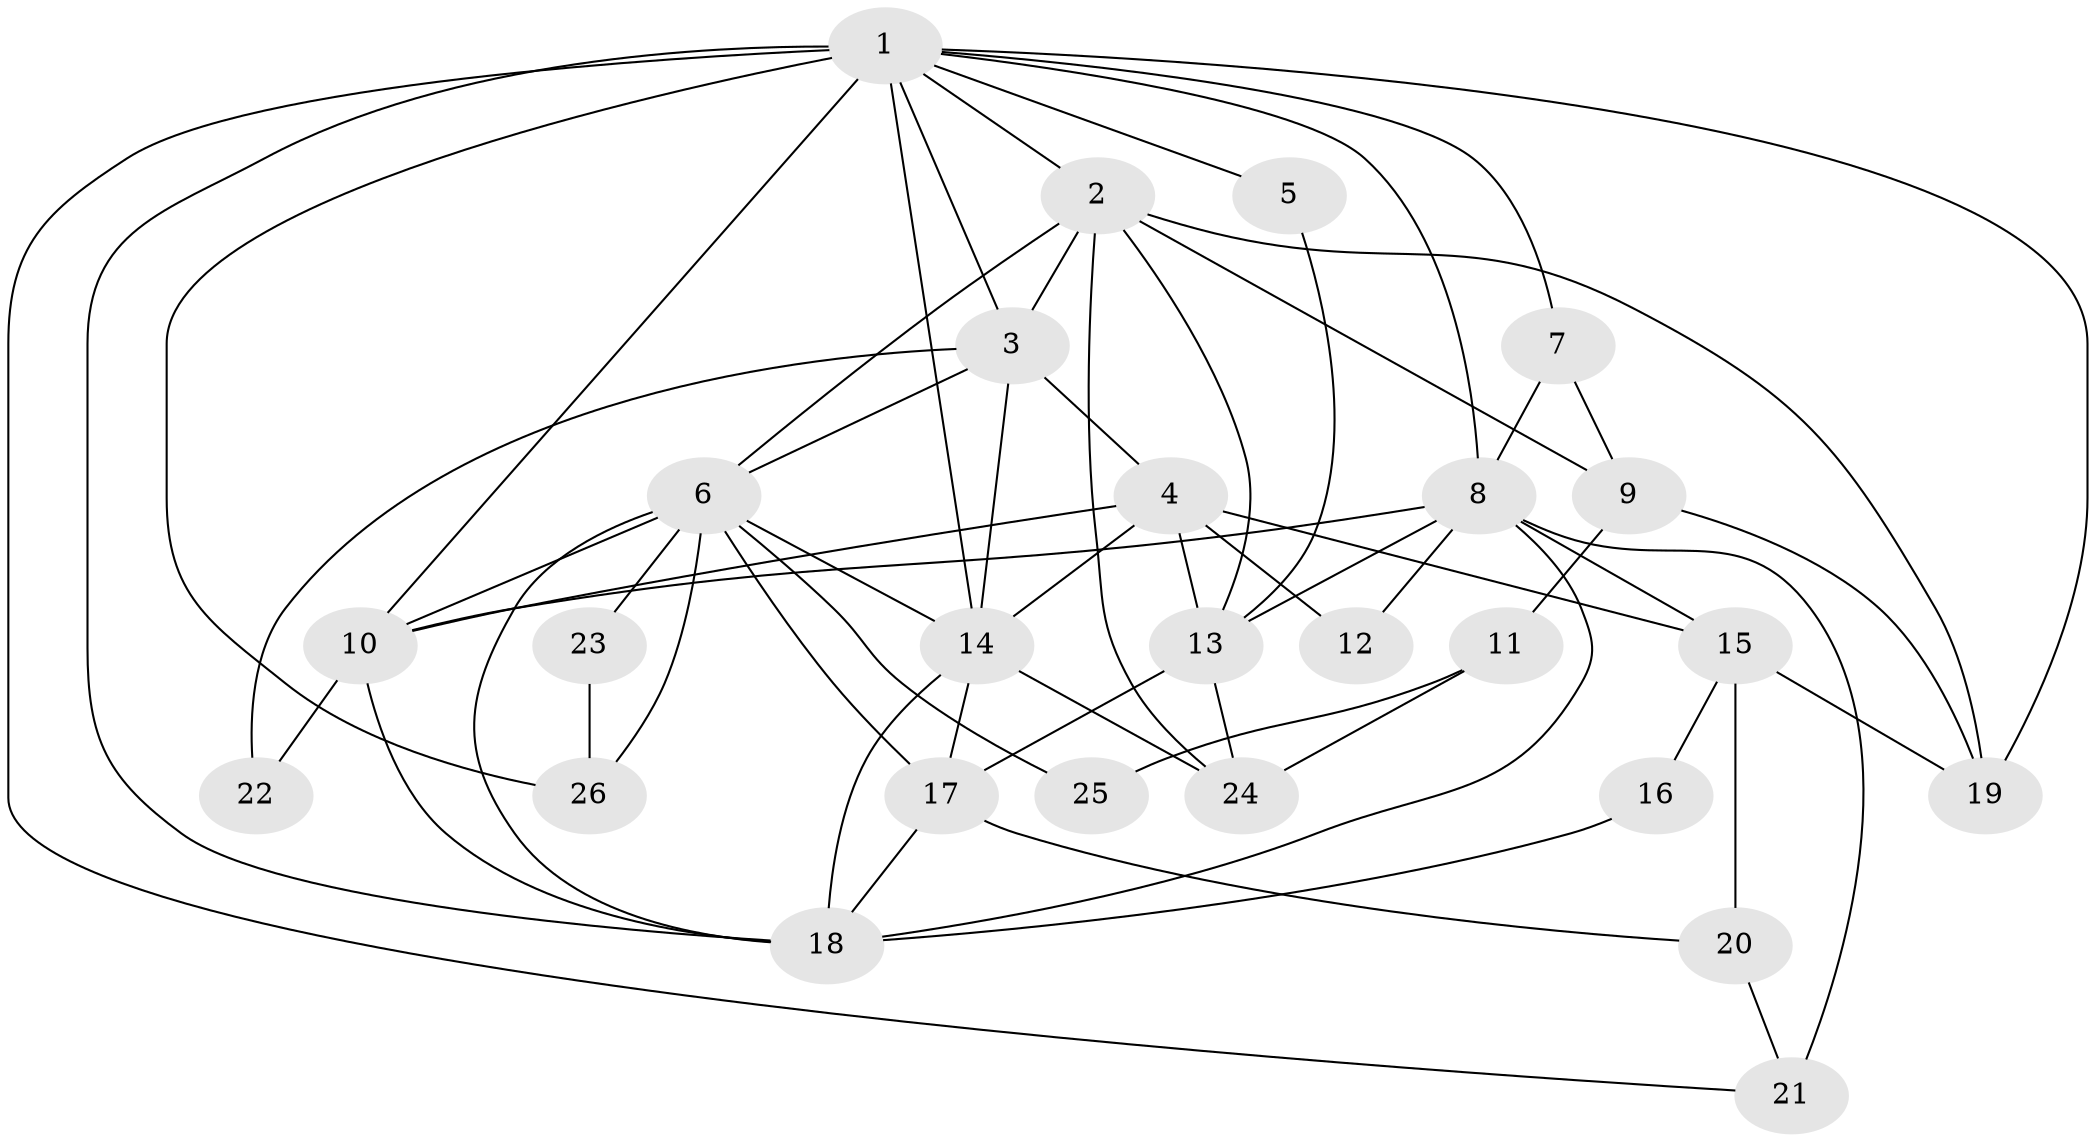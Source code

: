 // original degree distribution, {4: 0.29411764705882354, 6: 0.09803921568627451, 2: 0.17647058823529413, 5: 0.1568627450980392, 3: 0.21568627450980393, 7: 0.0392156862745098, 9: 0.0196078431372549}
// Generated by graph-tools (version 1.1) at 2025/36/03/09/25 02:36:07]
// undirected, 26 vertices, 61 edges
graph export_dot {
graph [start="1"]
  node [color=gray90,style=filled];
  1;
  2;
  3;
  4;
  5;
  6;
  7;
  8;
  9;
  10;
  11;
  12;
  13;
  14;
  15;
  16;
  17;
  18;
  19;
  20;
  21;
  22;
  23;
  24;
  25;
  26;
  1 -- 2 [weight=2.0];
  1 -- 3 [weight=2.0];
  1 -- 5 [weight=1.0];
  1 -- 7 [weight=1.0];
  1 -- 8 [weight=2.0];
  1 -- 10 [weight=4.0];
  1 -- 14 [weight=2.0];
  1 -- 18 [weight=1.0];
  1 -- 19 [weight=1.0];
  1 -- 21 [weight=1.0];
  1 -- 26 [weight=1.0];
  2 -- 3 [weight=1.0];
  2 -- 6 [weight=1.0];
  2 -- 9 [weight=1.0];
  2 -- 13 [weight=1.0];
  2 -- 19 [weight=1.0];
  2 -- 24 [weight=1.0];
  3 -- 4 [weight=1.0];
  3 -- 6 [weight=1.0];
  3 -- 14 [weight=1.0];
  3 -- 22 [weight=1.0];
  4 -- 10 [weight=1.0];
  4 -- 12 [weight=1.0];
  4 -- 13 [weight=1.0];
  4 -- 14 [weight=2.0];
  4 -- 15 [weight=1.0];
  5 -- 13 [weight=1.0];
  6 -- 10 [weight=1.0];
  6 -- 14 [weight=3.0];
  6 -- 17 [weight=1.0];
  6 -- 18 [weight=1.0];
  6 -- 23 [weight=1.0];
  6 -- 25 [weight=1.0];
  6 -- 26 [weight=1.0];
  7 -- 8 [weight=1.0];
  7 -- 9 [weight=1.0];
  8 -- 10 [weight=2.0];
  8 -- 12 [weight=1.0];
  8 -- 13 [weight=1.0];
  8 -- 15 [weight=1.0];
  8 -- 18 [weight=1.0];
  8 -- 21 [weight=2.0];
  9 -- 11 [weight=1.0];
  9 -- 19 [weight=1.0];
  10 -- 18 [weight=1.0];
  10 -- 22 [weight=1.0];
  11 -- 24 [weight=1.0];
  11 -- 25 [weight=1.0];
  13 -- 17 [weight=1.0];
  13 -- 24 [weight=1.0];
  14 -- 17 [weight=1.0];
  14 -- 18 [weight=1.0];
  14 -- 24 [weight=1.0];
  15 -- 16 [weight=1.0];
  15 -- 19 [weight=1.0];
  15 -- 20 [weight=1.0];
  16 -- 18 [weight=1.0];
  17 -- 18 [weight=1.0];
  17 -- 20 [weight=1.0];
  20 -- 21 [weight=1.0];
  23 -- 26 [weight=1.0];
}
